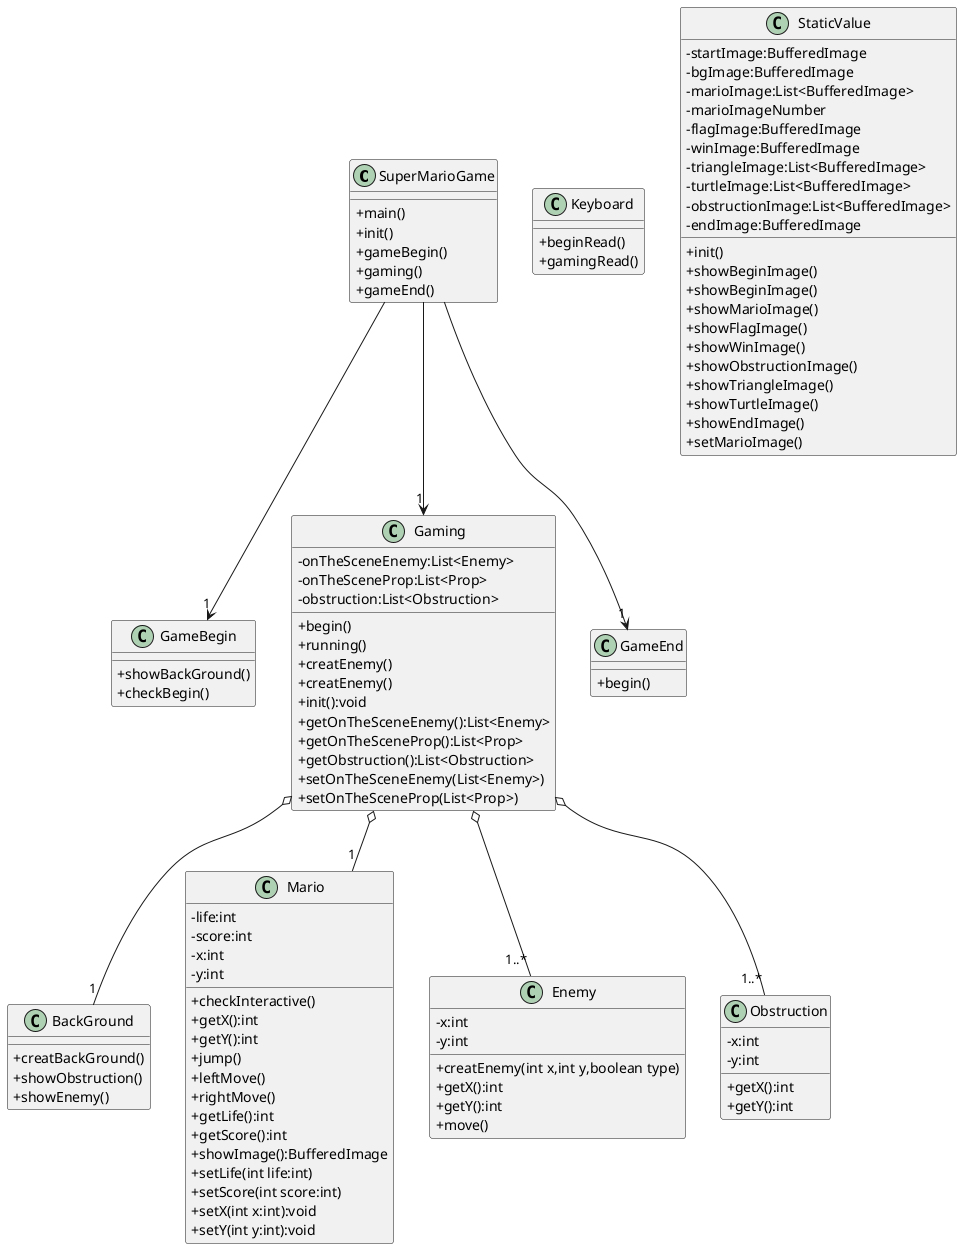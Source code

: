 @startuml
'https://plantuml.com/class-diagram

skinparam classAttributeIconSize 0
class SuperMarioGame{
    +main()
    +init()
    '    调用 StaticValue.init()
    '    生命值设置成 5
    '    分数设置成 0
    +gameBegin()
    '    调用GameBegin.showBackGround()
    '    不停调用GameBegin.checkBegin()，直到成功调用
    +gaming()
    '    调用 Gaming.begin()
    +gameEnd()
    '   调用 GameEnd.begin()
}

class Keyboard {
    +beginRead()
    '  从键盘读取信息
    '  如果是 'Enter'，返回成功信息
    '  反之，返回错误信息
    +gamingRead()
    '    从键盘读取信息
    '    如果是 'Space'，调用 Mario.jump()
    '    如果是 'A'，调用 Mario.leftMove()
    '    如果是 'D'，调用 Mario.rightMove()
}

class GameBegin {
    +showBackGround()
    '    调用 StaticValue.showBeginImage()
    +checkBegin()
    '    调用 Keyboard.beginRead()
}

class Gaming {
    -onTheSceneEnemy:List<Enemy>
    '    在显示屏上敌人
    -onTheSceneProp:List<Prop>
    '    在显示屏上道具
    -obstruction:List<Obstruction>
    '    所有障碍物的集合
    +begin()
    '    初始化生命值和分数
    '    while(true) {
    '        调用 init() 初始化信息
    '        while(true){
    '            调用running()
    '            直到返回死亡或通关信息,结束循环
    '        }
    '        如果死亡，更改生命值 Mario.setLife()
    '        判断剩余生命值为0，结束循环
    '        判断是否通关，结束循环
    '    }
    +running()
    '    调用 creatEnemy()
    '    调用 creatProp()
    '    调用 BackGround.creatBackGround()
    '    调用 Keyboard.gamingRead()
    '    调用所有怪兽的 Enemy.move()
    '    调用 Mario.checkInteractive() 来获取信息
    '    返回死亡或通关信息
    +creatEnemy()
    '    随机生成怪兽，添加至怪兽集合
    +creatEnemy()
    '    随机生成道具, 添加至道具集合
    +init():void
    '    重置所有信息（除了生命值和分数），游戏回到开始的地方
    '    清空怪兽集合，清空道具集合
    '    重置角色坐标,调用 Mario.setX(),Mario.setY()
    '    显示一张图片，持续两秒，
    '    显示剩余生命值
    +getOnTheSceneEnemy():List<Enemy>
    '    返回怪兽集合
    +getOnTheSceneProp():List<Prop>
    '    返回道具集合
    +getObstruction():List<Obstruction>
    '    返回障碍物
    +setOnTheSceneEnemy(List<Enemy>)
    '    修改怪兽集合
    +setOnTheSceneProp(List<Prop>)
    '    修改道具集合
}

class GameEnd {
    +begin()
    '    StaticValue.showEndImage()
    '    显示分数 Mario.getScore()
}

class BackGround {
    +creatBackGround()
    '    场景构造方法：
    '    调用马里奥坐标，计算当前显示屏展示的地图左下与右上角坐标
    '    调用展示砖块函数 showObstruction
    '    调用展示怪兽函数 showEnemy
    '    调用展示马里奥函数 Mario.showImage()
    '    调用道具显示函数 showProp
    '    如果旗子可以显示，调用 showFlagImage
    +showObstruction()
    '    调用 Gaming.getObstruction
    '    遍历所有砖块，如果当前砖块在地图坐标范围内
    '    显示该砖块，调用 StaticValue.showObstructionImage
    +showEnemy()
    '    调用 getOnTheSceneEnemy()
    '    遍历所有怪兽，如果怪兽在地图坐标范围内
    '    调用怪兽的显示方法
    '    StaticValue.showTriangleImage()
    '    StaticValue.showTurtleImage()
    '    反之，从集合删除该怪兽
    '    在最后调用 setOnTheSceneEnemy()
}

class Mario {
    -life:int
    '    生命值
    -score:int
    '    分数
    -x:int
    '    横坐标
    -y:int
    '    纵坐标
    +checkInteractive()
    '    根据坐标之间的距离
    '    调用 +getOnTheSceneEnemy
    '    调用 +getOnTheSceneProp
    '    对道具：
    '        金币，加分
    '        蘑菇,换皮肤,调用Mario.setMarioImage()
    '    对怪兽：
    '        返回死亡信息
    '    对旗子：
    '        调用 StaticValue.showWinImage()
    '        返回通关信息
    +getX():int
    +getY():int
    +jump()
    '    如果可以跳跃，就跳跃
    +leftMove()
    '    如果可以左移，就左移
    +rightMove()
    '    如果可以右移，就左移
    +getLife():int
    '    返回角色生命值
    +getScore():int
    '    返回角色分数
    +showImage():BufferedImage
    '    调用 StaticValue.showMarioImage
    +setLife(int life:int)
    '    修改生命值
    +setScore(int score:int)
    '    修改分数
    +setX(int x:int):void
    +setY(int y:int):void
    '    修改坐标
}

class Enemy{
    -x:int
    -y:int
    +creatEnemy(int x,int y,boolean type)
    '    敌人构建函数
    +getX():int
    +getY():int
    +move()
    '    如果能往下，必定往下
    '    随机向左向右移动
}

class Obstruction{
    -x:int
    -y:int
    +getX():int
    +getY():int
}

class StaticValue{
    -startImage:BufferedImage
    '    开始图片
    -bgImage:BufferedImage
    '    游戏背景
    -marioImage:List<BufferedImage>
    '    马里奥的所有皮肤
    -marioImageNumber
    '    当前是第几个皮肤
    -flagImage:BufferedImage
    '    旗子图片
    -winImage:BufferedImage
    '    通关背景图片
    -triangleImage:List<BufferedImage>
     '   板栗仔图片
    -turtleImage:List<BufferedImage>
    '    乌龟图片
    -obstructionImage:List<BufferedImage>
    '    砖块图片
    -endImage:BufferedImage
    '    结束图片
    +init()
    '    从本地读入图片
    +showBeginImage()
    '    显示游戏开始界面
    +showBeginImage()
    '    显示游戏背景
    +showMarioImage()
    '    显示马里奥图片
    +showFlagImage()
    '    显示旗子
    +showWinImage()
    '    显示胜利背景
    +showObstructionImage()
    '    显示砖块
    +showTriangleImage()
    '    显示板栗仔
    +showTurtleImage()
    '    显示乌龟
    +showEndImage()
    '    显示游戏结束图片
    +setMarioImage()
    '    修改 marioImageNumber
}

skinparam groupInheritance 2

SuperMarioGame -down->  "1" GameBegin
SuperMarioGame -down-> "1" Gaming
SuperMarioGame -down-> "1" GameEnd

Gaming o-- "1" Mario
Gaming o-- "1..*" Enemy
Gaming o-- "1..*" Obstruction
Gaming o-- "1" BackGround

@enduml